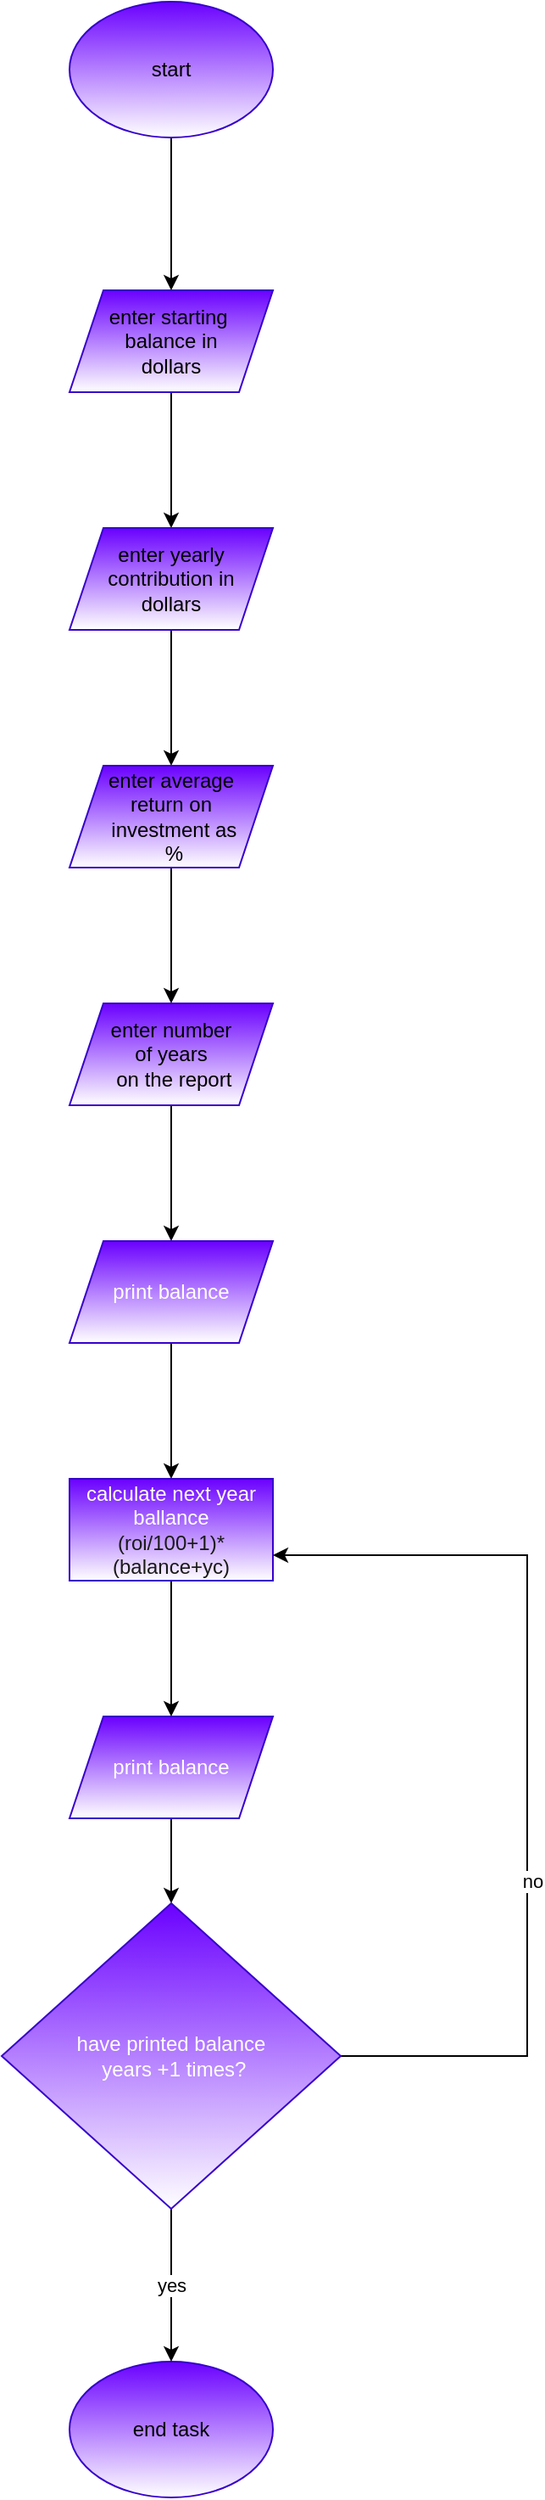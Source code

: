 <mxfile version="13.7.3" type="github">
  <diagram id="d-2VzB2SfFw2CS1T4vUZ" name="Page-1">
    <mxGraphModel dx="1038" dy="548" grid="1" gridSize="10" guides="1" tooltips="1" connect="1" arrows="1" fold="1" page="1" pageScale="1" pageWidth="850" pageHeight="1100" math="0" shadow="0">
      <root>
        <mxCell id="0" />
        <mxCell id="1" parent="0" />
        <mxCell id="RG3sBn3x0QnMlMXYGg9k-3" value="" style="edgeStyle=orthogonalEdgeStyle;rounded=0;orthogonalLoop=1;jettySize=auto;html=1;" edge="1" parent="1" source="RG3sBn3x0QnMlMXYGg9k-1" target="RG3sBn3x0QnMlMXYGg9k-2">
          <mxGeometry relative="1" as="geometry" />
        </mxCell>
        <mxCell id="RG3sBn3x0QnMlMXYGg9k-1" value="&lt;font color=&quot;#000000&quot;&gt;start&lt;/font&gt;" style="ellipse;whiteSpace=wrap;html=1;fillColor=#6a00ff;strokeColor=#3700CC;fontColor=#ffffff;gradientColor=#ffffff;" vertex="1" parent="1">
          <mxGeometry x="260" y="70" width="120" height="80" as="geometry" />
        </mxCell>
        <mxCell id="RG3sBn3x0QnMlMXYGg9k-9" value="" style="edgeStyle=orthogonalEdgeStyle;rounded=0;orthogonalLoop=1;jettySize=auto;html=1;" edge="1" parent="1" source="RG3sBn3x0QnMlMXYGg9k-2" target="RG3sBn3x0QnMlMXYGg9k-8">
          <mxGeometry relative="1" as="geometry" />
        </mxCell>
        <mxCell id="RG3sBn3x0QnMlMXYGg9k-2" value="&lt;font color=&quot;#000000&quot;&gt;enter starting&amp;nbsp; balance in &lt;br&gt;dollars&lt;/font&gt;" style="shape=parallelogram;perimeter=parallelogramPerimeter;whiteSpace=wrap;html=1;fixedSize=1;fillColor=#6a00ff;strokeColor=#3700CC;fontColor=#ffffff;gradientColor=#ffffff;" vertex="1" parent="1">
          <mxGeometry x="260" y="240" width="120" height="60" as="geometry" />
        </mxCell>
        <mxCell id="RG3sBn3x0QnMlMXYGg9k-11" value="" style="edgeStyle=orthogonalEdgeStyle;rounded=0;orthogonalLoop=1;jettySize=auto;html=1;" edge="1" parent="1" source="RG3sBn3x0QnMlMXYGg9k-8" target="RG3sBn3x0QnMlMXYGg9k-10">
          <mxGeometry relative="1" as="geometry" />
        </mxCell>
        <mxCell id="RG3sBn3x0QnMlMXYGg9k-8" value="&lt;font color=&quot;#000000&quot;&gt;enter yearly contribution in &lt;br&gt;dollars&lt;/font&gt;" style="shape=parallelogram;perimeter=parallelogramPerimeter;whiteSpace=wrap;html=1;fixedSize=1;fontColor=#ffffff;strokeColor=#3700CC;fillColor=#6a00ff;gradientColor=#ffffff;" vertex="1" parent="1">
          <mxGeometry x="260" y="380" width="120" height="60" as="geometry" />
        </mxCell>
        <mxCell id="RG3sBn3x0QnMlMXYGg9k-13" value="" style="edgeStyle=orthogonalEdgeStyle;rounded=0;orthogonalLoop=1;jettySize=auto;html=1;" edge="1" parent="1" source="RG3sBn3x0QnMlMXYGg9k-10" target="RG3sBn3x0QnMlMXYGg9k-12">
          <mxGeometry relative="1" as="geometry" />
        </mxCell>
        <mxCell id="RG3sBn3x0QnMlMXYGg9k-10" value="&lt;font color=&quot;#000000&quot;&gt;enter average &lt;br&gt;return on&lt;br&gt;&amp;nbsp;investment as&lt;br&gt;&amp;nbsp;%&lt;/font&gt;" style="shape=parallelogram;perimeter=parallelogramPerimeter;whiteSpace=wrap;html=1;fixedSize=1;fontColor=#ffffff;strokeColor=#3700CC;fillColor=#6a00ff;gradientColor=#ffffff;" vertex="1" parent="1">
          <mxGeometry x="260" y="520" width="120" height="60" as="geometry" />
        </mxCell>
        <mxCell id="RG3sBn3x0QnMlMXYGg9k-27" value="" style="edgeStyle=orthogonalEdgeStyle;rounded=0;orthogonalLoop=1;jettySize=auto;html=1;" edge="1" parent="1" source="RG3sBn3x0QnMlMXYGg9k-12" target="RG3sBn3x0QnMlMXYGg9k-26">
          <mxGeometry relative="1" as="geometry" />
        </mxCell>
        <mxCell id="RG3sBn3x0QnMlMXYGg9k-12" value="&lt;font color=&quot;#000000&quot;&gt;enter number &lt;br&gt;of years&lt;br&gt;&amp;nbsp;on the report&lt;/font&gt;" style="shape=parallelogram;perimeter=parallelogramPerimeter;whiteSpace=wrap;html=1;fixedSize=1;fontColor=#ffffff;strokeColor=#3700CC;fillColor=#6a00ff;gradientColor=#ffffff;" vertex="1" parent="1">
          <mxGeometry x="260" y="660" width="120" height="60" as="geometry" />
        </mxCell>
        <mxCell id="RG3sBn3x0QnMlMXYGg9k-20" value="&lt;font color=&quot;#000000&quot;&gt;end task&lt;/font&gt;" style="ellipse;whiteSpace=wrap;html=1;fontColor=#ffffff;strokeColor=#3700CC;fillColor=#6a00ff;gradientColor=#ffffff;" vertex="1" parent="1">
          <mxGeometry x="260" y="1460" width="120" height="80" as="geometry" />
        </mxCell>
        <mxCell id="RG3sBn3x0QnMlMXYGg9k-32" value="" style="edgeStyle=orthogonalEdgeStyle;rounded=0;orthogonalLoop=1;jettySize=auto;html=1;" edge="1" parent="1" source="RG3sBn3x0QnMlMXYGg9k-26" target="RG3sBn3x0QnMlMXYGg9k-31">
          <mxGeometry relative="1" as="geometry" />
        </mxCell>
        <mxCell id="RG3sBn3x0QnMlMXYGg9k-26" value="print balance" style="shape=parallelogram;perimeter=parallelogramPerimeter;whiteSpace=wrap;html=1;fixedSize=1;fontColor=#ffffff;strokeColor=#3700CC;fillColor=#6a00ff;gradientColor=#ffffff;" vertex="1" parent="1">
          <mxGeometry x="260" y="800" width="120" height="60" as="geometry" />
        </mxCell>
        <mxCell id="RG3sBn3x0QnMlMXYGg9k-34" value="" style="edgeStyle=orthogonalEdgeStyle;rounded=0;orthogonalLoop=1;jettySize=auto;html=1;" edge="1" parent="1" source="RG3sBn3x0QnMlMXYGg9k-31" target="RG3sBn3x0QnMlMXYGg9k-33">
          <mxGeometry relative="1" as="geometry" />
        </mxCell>
        <mxCell id="RG3sBn3x0QnMlMXYGg9k-31" value="calculate next year ballance&lt;br&gt;&lt;font color=&quot;#1a1a1a&quot;&gt;(roi/100+1)*(balance+yc)&lt;/font&gt;" style="whiteSpace=wrap;html=1;fontColor=#ffffff;strokeColor=#3700CC;fillColor=#6a00ff;gradientColor=#ffffff;" vertex="1" parent="1">
          <mxGeometry x="260" y="940" width="120" height="60" as="geometry" />
        </mxCell>
        <mxCell id="RG3sBn3x0QnMlMXYGg9k-36" value="" style="edgeStyle=orthogonalEdgeStyle;rounded=0;orthogonalLoop=1;jettySize=auto;html=1;" edge="1" parent="1" source="RG3sBn3x0QnMlMXYGg9k-33" target="RG3sBn3x0QnMlMXYGg9k-35">
          <mxGeometry relative="1" as="geometry" />
        </mxCell>
        <mxCell id="RG3sBn3x0QnMlMXYGg9k-33" value="print balance" style="shape=parallelogram;perimeter=parallelogramPerimeter;whiteSpace=wrap;html=1;fixedSize=1;fontColor=#ffffff;strokeColor=#3700CC;fillColor=#6a00ff;gradientColor=#ffffff;" vertex="1" parent="1">
          <mxGeometry x="260" y="1080" width="120" height="60" as="geometry" />
        </mxCell>
        <mxCell id="RG3sBn3x0QnMlMXYGg9k-37" value="yes" style="edgeStyle=orthogonalEdgeStyle;rounded=0;orthogonalLoop=1;jettySize=auto;html=1;" edge="1" parent="1" source="RG3sBn3x0QnMlMXYGg9k-35" target="RG3sBn3x0QnMlMXYGg9k-20">
          <mxGeometry relative="1" as="geometry" />
        </mxCell>
        <mxCell id="RG3sBn3x0QnMlMXYGg9k-38" style="edgeStyle=orthogonalEdgeStyle;rounded=0;orthogonalLoop=1;jettySize=auto;html=1;entryX=1;entryY=0.75;entryDx=0;entryDy=0;" edge="1" parent="1" source="RG3sBn3x0QnMlMXYGg9k-35" target="RG3sBn3x0QnMlMXYGg9k-31">
          <mxGeometry relative="1" as="geometry">
            <Array as="points">
              <mxPoint x="530" y="1280" />
              <mxPoint x="530" y="985" />
            </Array>
          </mxGeometry>
        </mxCell>
        <mxCell id="RG3sBn3x0QnMlMXYGg9k-39" value="no" style="edgeLabel;html=1;align=center;verticalAlign=middle;resizable=0;points=[];" vertex="1" connectable="0" parent="RG3sBn3x0QnMlMXYGg9k-38">
          <mxGeometry x="-0.233" y="-3" relative="1" as="geometry">
            <mxPoint as="offset" />
          </mxGeometry>
        </mxCell>
        <mxCell id="RG3sBn3x0QnMlMXYGg9k-35" value="have printed balance&lt;br&gt;&amp;nbsp;years +1 times?" style="rhombus;whiteSpace=wrap;html=1;fontColor=#ffffff;strokeColor=#3700CC;fillColor=#6a00ff;gradientColor=#ffffff;" vertex="1" parent="1">
          <mxGeometry x="220" y="1190" width="200" height="180" as="geometry" />
        </mxCell>
      </root>
    </mxGraphModel>
  </diagram>
</mxfile>
